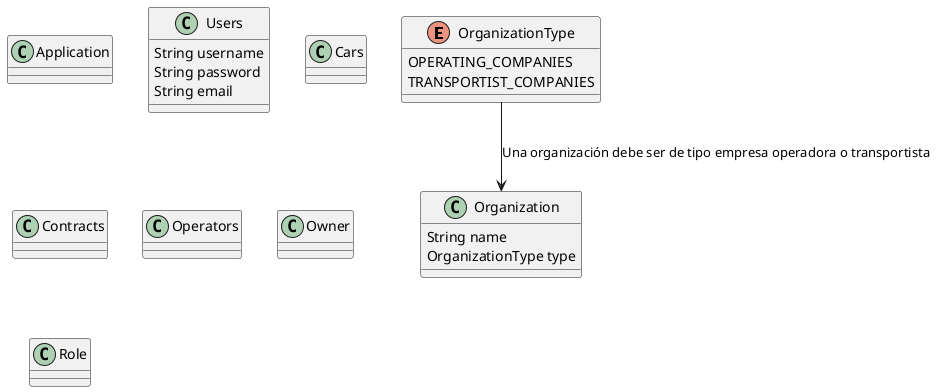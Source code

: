 @startuml classes
    enum OrganizationType {
        OPERATING_COMPANIES
        TRANSPORTIST_COMPANIES
    }
    

    class Application {}

    class Organization { 
        String name
        OrganizationType type
    }
    
    OrganizationType --> Organization : Una organización debe ser de tipo empresa operadora o transportista

    class Users {
        String username
        String password
        String email
    }



    class Cars {}

    class Contracts {}
    
    class Operators {}

    class Owner {}

    class Role {}



@enduml